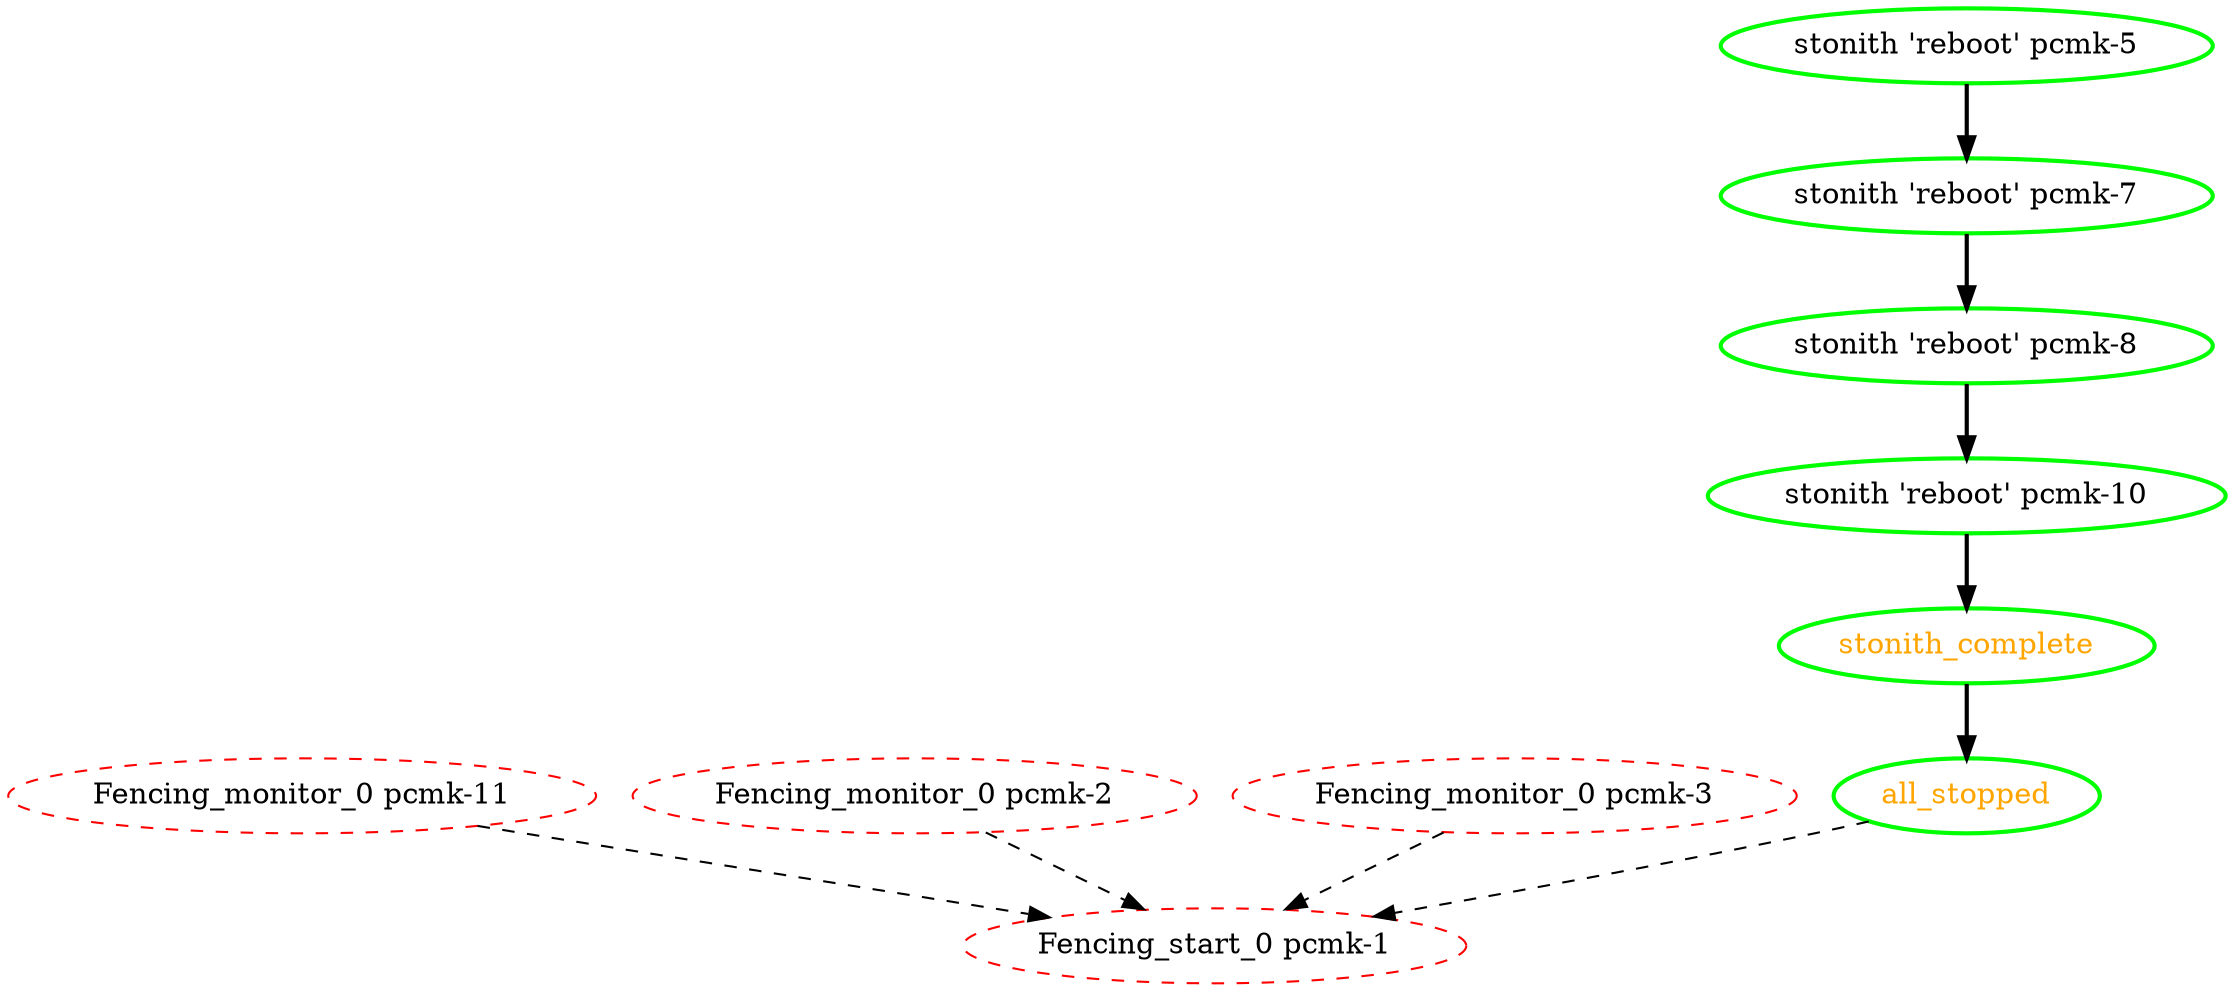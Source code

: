 digraph "g" {
"Fencing_monitor_0 pcmk-11" -> "Fencing_start_0 pcmk-1" [ style = dashed]
"Fencing_monitor_0 pcmk-11" [ style=dashed color="red" fontcolor="black"]
"Fencing_monitor_0 pcmk-2" -> "Fencing_start_0 pcmk-1" [ style = dashed]
"Fencing_monitor_0 pcmk-2" [ style=dashed color="red" fontcolor="black"]
"Fencing_monitor_0 pcmk-3" -> "Fencing_start_0 pcmk-1" [ style = dashed]
"Fencing_monitor_0 pcmk-3" [ style=dashed color="red" fontcolor="black"]
"Fencing_start_0 pcmk-1" [ style=dashed color="red" fontcolor="black"]
"all_stopped" -> "Fencing_start_0 pcmk-1" [ style = dashed]
"all_stopped" [ style=bold color="green" fontcolor="orange"]
"stonith 'reboot' pcmk-10" -> "stonith_complete" [ style = bold]
"stonith 'reboot' pcmk-10" [ style=bold color="green" fontcolor="black"]
"stonith 'reboot' pcmk-5" -> "stonith 'reboot' pcmk-7" [ style = bold]
"stonith 'reboot' pcmk-5" [ style=bold color="green" fontcolor="black"]
"stonith 'reboot' pcmk-7" -> "stonith 'reboot' pcmk-8" [ style = bold]
"stonith 'reboot' pcmk-7" [ style=bold color="green" fontcolor="black"]
"stonith 'reboot' pcmk-8" -> "stonith 'reboot' pcmk-10" [ style = bold]
"stonith 'reboot' pcmk-8" [ style=bold color="green" fontcolor="black"]
"stonith_complete" -> "all_stopped" [ style = bold]
"stonith_complete" [ style=bold color="green" fontcolor="orange"]
}
